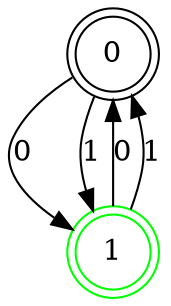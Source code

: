 digraph {
	node [color=black shape=doublecircle]
	0
	node [color=green shape=doublecircle]
	1
	0 -> 1 [label=0]
	0 -> 1 [label=1]
	1 -> 0 [label=0]
	1 -> 0 [label=1]
}
